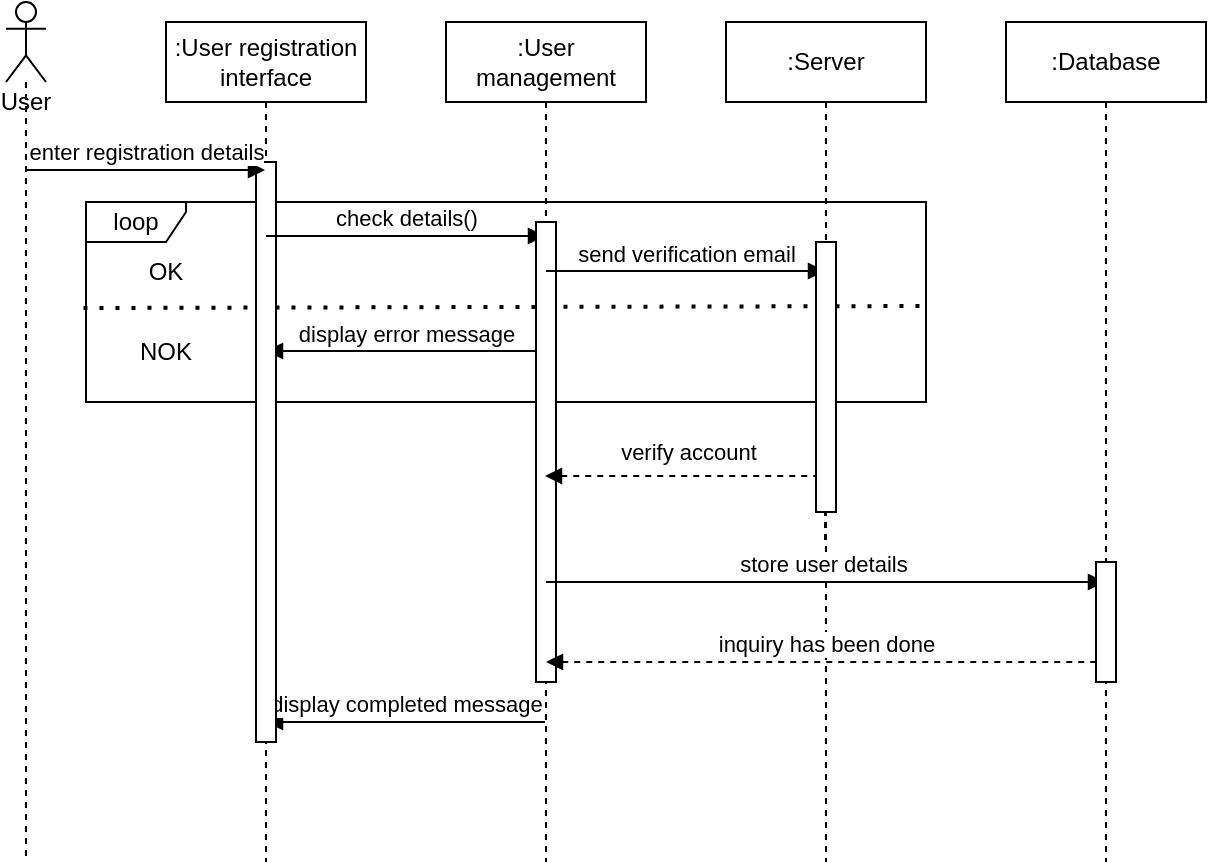 <mxfile version="17.4.0" type="device"><diagram id="kgpKYQtTHZ0yAKxKKP6v" name="register"><mxGraphModel dx="1210" dy="755" grid="0" gridSize="10" guides="1" tooltips="1" connect="1" arrows="1" fold="1" page="0" pageScale="1" pageWidth="850" pageHeight="1100" math="0" shadow="0"><root><mxCell id="0"/><mxCell id="1" parent="0"/><mxCell id="rRzEqruJp6TvbWacZHlc-1" value="User" style="shape=umlLifeline;participant=umlActor;perimeter=lifelinePerimeter;whiteSpace=wrap;html=1;container=1;collapsible=0;recursiveResize=0;verticalAlign=top;spacingTop=36;outlineConnect=0;" vertex="1" parent="1"><mxGeometry x="120" y="70" width="20" height="430" as="geometry"/></mxCell><mxCell id="rRzEqruJp6TvbWacZHlc-2" value=":User registration interface" style="shape=umlLifeline;perimeter=lifelinePerimeter;whiteSpace=wrap;html=1;container=1;collapsible=0;recursiveResize=0;outlineConnect=0;" vertex="1" parent="1"><mxGeometry x="200" y="80" width="100" height="420" as="geometry"/></mxCell><mxCell id="rRzEqruJp6TvbWacZHlc-10" value="loop" style="shape=umlFrame;whiteSpace=wrap;html=1;width=50;height=20;" vertex="1" parent="rRzEqruJp6TvbWacZHlc-2"><mxGeometry x="-40" y="90" width="420" height="100" as="geometry"/></mxCell><mxCell id="rRzEqruJp6TvbWacZHlc-12" value="" style="endArrow=none;dashed=1;html=1;dashPattern=1 3;strokeWidth=2;rounded=0;exitX=-0.003;exitY=0.53;exitDx=0;exitDy=0;exitPerimeter=0;entryX=0.998;entryY=0.52;entryDx=0;entryDy=0;entryPerimeter=0;" edge="1" parent="rRzEqruJp6TvbWacZHlc-2" source="rRzEqruJp6TvbWacZHlc-10" target="rRzEqruJp6TvbWacZHlc-10"><mxGeometry width="50" height="50" relative="1" as="geometry"><mxPoint x="200" y="330" as="sourcePoint"/><mxPoint x="280" y="143" as="targetPoint"/></mxGeometry></mxCell><mxCell id="rRzEqruJp6TvbWacZHlc-13" value="OK" style="text;html=1;strokeColor=none;fillColor=none;align=center;verticalAlign=middle;whiteSpace=wrap;rounded=0;" vertex="1" parent="rRzEqruJp6TvbWacZHlc-2"><mxGeometry x="-30" y="110" width="60" height="30" as="geometry"/></mxCell><mxCell id="rRzEqruJp6TvbWacZHlc-14" value="NOK" style="text;html=1;strokeColor=none;fillColor=none;align=center;verticalAlign=middle;whiteSpace=wrap;rounded=0;" vertex="1" parent="rRzEqruJp6TvbWacZHlc-2"><mxGeometry x="-30" y="150" width="60" height="30" as="geometry"/></mxCell><mxCell id="rRzEqruJp6TvbWacZHlc-17" value="display error message" style="html=1;verticalAlign=bottom;endArrow=none;rounded=0;endFill=0;startArrow=block;startFill=1;" edge="1" parent="rRzEqruJp6TvbWacZHlc-2" target="rRzEqruJp6TvbWacZHlc-4"><mxGeometry width="80" relative="1" as="geometry"><mxPoint x="50" y="164.5" as="sourcePoint"/><mxPoint x="130" y="164.5" as="targetPoint"/></mxGeometry></mxCell><mxCell id="rRzEqruJp6TvbWacZHlc-21" value="display completed message" style="html=1;verticalAlign=bottom;endArrow=none;rounded=0;endFill=0;startArrow=block;startFill=1;" edge="1" parent="rRzEqruJp6TvbWacZHlc-2"><mxGeometry width="80" relative="1" as="geometry"><mxPoint x="50" y="350" as="sourcePoint"/><mxPoint x="189.5" y="350" as="targetPoint"/></mxGeometry></mxCell><mxCell id="rRzEqruJp6TvbWacZHlc-22" value="" style="html=1;points=[];perimeter=orthogonalPerimeter;" vertex="1" parent="rRzEqruJp6TvbWacZHlc-2"><mxGeometry x="45" y="70" width="10" height="290" as="geometry"/></mxCell><mxCell id="rRzEqruJp6TvbWacZHlc-4" value=":User management" style="shape=umlLifeline;perimeter=lifelinePerimeter;whiteSpace=wrap;html=1;container=1;collapsible=0;recursiveResize=0;outlineConnect=0;" vertex="1" parent="1"><mxGeometry x="340" y="80" width="100" height="420" as="geometry"/></mxCell><mxCell id="rRzEqruJp6TvbWacZHlc-8" value="check details()" style="html=1;verticalAlign=bottom;endArrow=block;rounded=0;" edge="1" parent="rRzEqruJp6TvbWacZHlc-4"><mxGeometry width="80" relative="1" as="geometry"><mxPoint x="-90" y="107" as="sourcePoint"/><mxPoint x="49.5" y="107" as="targetPoint"/></mxGeometry></mxCell><mxCell id="rRzEqruJp6TvbWacZHlc-23" value="" style="html=1;points=[];perimeter=orthogonalPerimeter;" vertex="1" parent="rRzEqruJp6TvbWacZHlc-4"><mxGeometry x="45" y="100" width="10" height="230" as="geometry"/></mxCell><mxCell id="rRzEqruJp6TvbWacZHlc-5" value=":Server" style="shape=umlLifeline;perimeter=lifelinePerimeter;whiteSpace=wrap;html=1;container=1;collapsible=0;recursiveResize=0;outlineConnect=0;" vertex="1" parent="1"><mxGeometry x="480" y="80" width="100" height="420" as="geometry"/></mxCell><mxCell id="rRzEqruJp6TvbWacZHlc-15" value="send verification email" style="html=1;verticalAlign=bottom;endArrow=block;rounded=0;" edge="1" parent="rRzEqruJp6TvbWacZHlc-5"><mxGeometry width="80" relative="1" as="geometry"><mxPoint x="-90" y="124.5" as="sourcePoint"/><mxPoint x="49.5" y="124.5" as="targetPoint"/></mxGeometry></mxCell><mxCell id="rRzEqruJp6TvbWacZHlc-18" value="verify account" style="html=1;verticalAlign=bottom;endArrow=none;rounded=0;endFill=0;startArrow=none;startFill=1;dashed=1;" edge="1" parent="rRzEqruJp6TvbWacZHlc-5"><mxGeometry x="1" y="72" width="80" relative="1" as="geometry"><mxPoint x="49.5" y="259" as="sourcePoint"/><mxPoint x="49.5" y="244" as="targetPoint"/><mxPoint x="3" y="-20" as="offset"/></mxGeometry></mxCell><mxCell id="rRzEqruJp6TvbWacZHlc-19" value="store user details&amp;nbsp;" style="html=1;verticalAlign=bottom;endArrow=block;rounded=0;" edge="1" parent="rRzEqruJp6TvbWacZHlc-5" target="rRzEqruJp6TvbWacZHlc-6"><mxGeometry width="80" relative="1" as="geometry"><mxPoint x="-90" y="280" as="sourcePoint"/><mxPoint x="49.5" y="280" as="targetPoint"/></mxGeometry></mxCell><mxCell id="rRzEqruJp6TvbWacZHlc-20" value="inquiry has been done" style="html=1;verticalAlign=bottom;endArrow=none;rounded=0;endFill=0;startArrow=block;startFill=1;dashed=1;" edge="1" parent="rRzEqruJp6TvbWacZHlc-5" target="rRzEqruJp6TvbWacZHlc-6"><mxGeometry width="80" relative="1" as="geometry"><mxPoint x="-90" y="320" as="sourcePoint"/><mxPoint x="49.5" y="320" as="targetPoint"/></mxGeometry></mxCell><mxCell id="rRzEqruJp6TvbWacZHlc-25" value="" style="html=1;points=[];perimeter=orthogonalPerimeter;" vertex="1" parent="rRzEqruJp6TvbWacZHlc-5"><mxGeometry x="45" y="110" width="10" height="135" as="geometry"/></mxCell><mxCell id="rRzEqruJp6TvbWacZHlc-6" value=":Database" style="shape=umlLifeline;perimeter=lifelinePerimeter;whiteSpace=wrap;html=1;container=1;collapsible=0;recursiveResize=0;outlineConnect=0;" vertex="1" parent="1"><mxGeometry x="620" y="80" width="100" height="420" as="geometry"/></mxCell><mxCell id="rRzEqruJp6TvbWacZHlc-24" value="" style="html=1;points=[];perimeter=orthogonalPerimeter;" vertex="1" parent="rRzEqruJp6TvbWacZHlc-6"><mxGeometry x="45" y="270" width="10" height="60" as="geometry"/></mxCell><mxCell id="rRzEqruJp6TvbWacZHlc-7" value="enter registration details" style="html=1;verticalAlign=bottom;endArrow=block;rounded=0;" edge="1" parent="1"><mxGeometry width="80" relative="1" as="geometry"><mxPoint x="129.5" y="154" as="sourcePoint"/><mxPoint x="249.5" y="154" as="targetPoint"/></mxGeometry></mxCell><mxCell id="rRzEqruJp6TvbWacZHlc-26" value="" style="html=1;verticalAlign=bottom;endArrow=none;rounded=0;endFill=0;startArrow=block;startFill=1;dashed=1;" edge="1" parent="1"><mxGeometry width="80" relative="1" as="geometry"><mxPoint x="389.5" y="307" as="sourcePoint"/><mxPoint x="525" y="307" as="targetPoint"/></mxGeometry></mxCell></root></mxGraphModel></diagram></mxfile>
